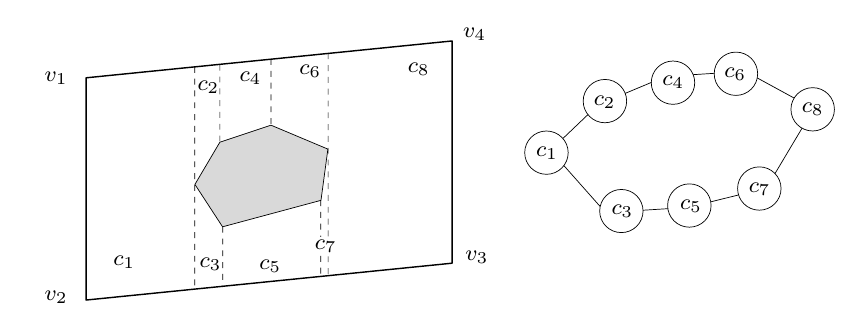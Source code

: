 
\definecolor{cD9D9D9}{RGB}{217,217,217}
\footnotesize

\def \globalscale {1.0}
\begin{tikzpicture}[y=0.80pt, x=0.80pt, yscale=-\globalscale, xscale=\globalscale, inner sep=0pt, outer sep=0pt]
\path[draw=black,line join=round,line width=0.512pt] (18.658,24.955) -- (183.987,8.307) -- (183.987,108.687) -- (18.658,125.334) -- (18.658,24.955) -- cycle;




\path[draw=black,fill=cD9D9D9,line join=round,line width=0.256pt] (67.836,73.095) -- (79.101,54.031) -- (102.188,46.346) -- (127.894,57.156) -- (124.775,80.292) -- (80.321,92.251) -- (67.836,73.095) -- cycle;



\path[cm={{1.0,0.0,0.0,1.0,(0.0,28.0)}}] (0.0,0.0) node[above right] () {$v_1$};



\path[cm={{1.0,0.0,0.0,1.0,(0.0,127.0)}}] (0.0,0.0) node[above right] () {$v_2$};



\path[cm={{1.0,0.0,0.0,1.0,(189.0,8.0)}}] (0.0,0.0) node[above right] () {$v_4$};



\path[cm={{1.0,0.0,0.0,1.0,(190.0,109.0)}}] (0.0,0.0) node[above right] () {$v_3$};



\path[fill=black,line join=round,line width=0.256pt] (67.951,25.348) -- (67.951,28.015) -- (67.631,28.015) -- (67.631,25.348) -- (67.951,25.348) -- cycle(67.951,30.682) -- (67.951,33.348) -- (67.631,33.348) -- (67.631,30.682) -- (67.951,30.682) -- cycle(67.951,36.015) -- (67.951,38.682) -- (67.631,38.682) -- (67.631,36.015) -- (67.951,36.015) -- cycle(67.951,41.348) -- (67.951,44.015) -- (67.631,44.015) -- (67.631,41.348) -- (67.951,41.348) -- cycle(67.951,46.682) -- (67.951,49.348) -- (67.631,49.348) -- (67.631,46.682) -- (67.951,46.682) -- cycle(67.951,52.015) -- (67.951,54.682) -- (67.631,54.682) -- (67.631,52.015) -- (67.951,52.015) -- cycle(67.951,57.348) -- (67.951,60.015) -- (67.631,60.015) -- (67.631,57.348) -- (67.951,57.348) -- cycle(67.951,62.682) -- (67.951,65.348) -- (67.631,65.348) -- (67.631,62.682) -- (67.951,62.682) -- cycle(67.951,68.015) -- (67.951,70.682) -- (67.631,70.682) -- (67.631,68.015) -- (67.951,68.015) -- cycle(67.951,73.348) -- (67.951,76.015) -- (67.631,76.015) -- (67.631,73.348) -- (67.951,73.348) -- cycle(67.951,78.682) -- (67.951,81.348) -- (67.631,81.348) -- (67.631,78.682) -- (67.951,78.682) -- cycle(67.951,84.015) -- (67.951,86.682) -- (67.631,86.682) -- (67.631,84.015) -- (67.951,84.015) -- cycle(67.951,89.348) -- (67.951,92.015) -- (67.631,92.015) -- (67.631,89.348) -- (67.951,89.348) -- cycle(67.951,94.682) -- (67.951,97.348) -- (67.631,97.348) -- (67.631,94.682) -- (67.951,94.682) -- cycle(67.951,100.015) -- (67.951,102.682) -- (67.631,102.682) -- (67.631,100.015) -- (67.951,100.015) -- cycle(67.951,105.348) -- (67.951,108.015) -- (67.631,108.015) -- (67.631,105.348) -- (67.951,105.348) -- cycle(67.951,110.682) -- (67.951,113.348) -- (67.631,113.348) -- (67.631,110.682) -- (67.951,110.682) -- cycle(67.951,116.015) -- (67.951,118.682) -- (67.631,118.682) -- (67.631,116.015) -- (67.951,116.015) -- cycle(67.951,20.015) -- (67.951,22.682) -- (67.631,22.682) -- (67.631,20.015) -- (67.951,20.015) -- cycle;

\path[fill=black,line join=round,line width=0.256pt] (128.157,19.215) -- (128.157,21.882) -- (127.837,21.882) -- (127.837,19.215) -- (128.157,19.215) -- cycle(128.157,24.548) -- (128.157,27.215) -- (127.837,27.215) -- (127.837,24.548) -- (128.157,24.548) -- cycle(128.157,29.882) -- (128.157,32.548) -- (127.837,32.548) -- (127.837,29.882) -- (128.157,29.882) -- cycle(128.157,35.215) -- (128.157,37.882) -- (127.837,37.882) -- (127.837,35.215) -- (128.157,35.215) -- cycle(128.157,40.548) -- (128.157,43.215) -- (127.837,43.215) -- (127.837,40.548) -- (128.157,40.548) -- cycle(128.157,45.882) -- (128.157,48.548) -- (127.837,48.548) -- (127.837,45.882) -- (128.157,45.882) -- cycle(128.157,51.215) -- (128.157,53.882) -- (127.837,53.882) -- (127.837,51.215) -- (128.157,51.215) -- cycle(128.157,56.548) -- (128.157,59.215) -- (127.837,59.215) -- (127.837,56.548) -- (128.157,56.548) -- cycle(128.157,61.882) -- (128.157,64.548) -- (127.837,64.548) -- (127.837,61.882) -- (128.157,61.882) -- cycle(128.157,67.215) -- (128.157,69.882) -- (127.837,69.882) -- (127.837,67.215) -- (128.157,67.215) -- cycle(128.157,72.548) -- (128.157,75.215) -- (127.837,75.215) -- (127.837,72.548) -- (128.157,72.548) -- cycle(128.157,77.882) -- (128.157,80.548) -- (127.837,80.548) -- (127.837,77.882) -- (128.157,77.882) -- cycle(128.157,83.215) -- (128.157,85.882) -- (127.837,85.882) -- (127.837,83.215) -- (128.157,83.215) -- cycle(128.157,88.548) -- (128.157,91.215) -- (127.837,91.215) -- (127.837,88.548) -- (128.157,88.548) -- cycle(128.157,93.882) -- (128.157,96.548) -- (127.837,96.548) -- (127.837,93.882) -- (128.157,93.882) -- cycle(128.157,13.882) -- (128.157,16.548) -- (127.837,16.548) -- (127.837,13.882) -- (128.157,13.882) -- cycle;



\path[fill=black,line join=round,line width=0.256pt] (128.157,110.916) -- (128.157,113.583) -- (127.837,113.583) -- (127.837,110.916) -- (128.157,110.916) -- cycle(128.157,105.583) -- (128.157,108.249) -- (127.837,108.249) -- (127.837,105.583) -- (128.157,105.583) -- cycle;



\path[draw=black,line join=round,line width=0.256pt] (283.774,27.149) ellipse (0.276cm and 0.275cm);



\path[cm={{1.0,0.0,0.0,1.0,(279.0,30.0)}}] (0.0,0.0) node[above right] () {$c_4$};



\path[cm={{1.0,0.0,0.0,1.0,(31.0,111.0)}}] (0.0,0.0) node[above right] () {$c_1$};



\path[cm={{1.0,0.0,0.0,1.0,(69.0,32.0)}}] (0.0,0.0) node[above right] () {$c_2$};



\path[cm={{1.0,0.0,0.0,1.0,(164.0,24.0)}}] (0.0,0.0) node[above right] () {$c_8$};



\path[cm={{1.0,0.0,0.0,1.0,(70.0,112.0)}}] (0.0,0.0) node[above right] () {$c_3$};



\path[draw=black,line join=round,line width=0.256pt] (226.615,58.76) ellipse (0.276cm and 0.275cm);



\path[cm={{1.0,0.0,0.0,1.0,(222.0,62.0)}}] (0.0,0.0) node[above right] () {$c_1$};



\path[draw=black,line join=round,line width=0.256pt] (260.452,75.384) .. controls (265.859,75.384) and (270.243,79.745) .. (270.243,85.125) .. controls (270.243,90.506) and (265.859,94.867) .. (260.452,94.867) .. controls (255.044,94.867) and (250.66,90.506) .. (250.66,85.125) .. controls (250.66,79.745) and (255.044,75.384) .. (260.452,75.384) -- cycle;



\path[cm={{1.0,0.0,0.0,1.0,(256.0,88.0)}}] (0.0,0.0) node[above right] () {$c_3$};



\path[draw=black,line join=round,line width=0.256pt] (253.024,35.47) ellipse (0.276cm and 0.275cm);



\path[cm={{1.0,0.0,0.0,1.0,(248.0,39.0)}}] (0.0,0.0) node[above right] () {$c_2$};



\path[draw=black,line join=round,line width=0.256pt] (234.571,64.69) -- (250.81,82.999);



\path[draw=black,line join=round,line width=0.256pt] (234.091,52.318) -- (245.426,41.506);



\path[draw=black,line join=round,line width=0.256pt] (262.105,32.014) -- (274.052,27.019);



\path[fill=black,line join=round,line width=0.256pt] (79.259,24.38) -- (79.259,27.046) -- (78.939,27.046) -- (78.939,24.38) -- (79.259,24.38) -- cycle(79.259,29.713) -- (79.259,32.38) -- (78.939,32.38) -- (78.939,29.713) -- (79.259,29.713) -- cycle(79.259,35.046) -- (79.259,37.713) -- (78.939,37.713) -- (78.939,35.046) -- (79.259,35.046) -- cycle(79.259,40.38) -- (79.26,43.046) -- (78.939,43.046) -- (78.939,40.38) -- (79.259,40.38) -- cycle(79.26,45.713) -- (79.26,48.38) -- (78.939,48.38) -- (78.939,45.713) -- (79.26,45.713) -- cycle(79.26,51.046) -- (79.26,53.713) -- (78.939,53.713) -- (78.939,51.046) -- (79.26,51.046) -- cycle(79.259,19.046) -- (79.259,21.713) -- (78.939,21.713) -- (78.939,19.046) -- (79.259,19.046) -- cycle;



\path[fill=black,line join=round,line width=0.256pt] (102.366,21.809) -- (102.366,24.476) -- (102.046,24.476) -- (102.046,21.809) -- (102.366,21.809) -- cycle(102.366,27.142) -- (102.366,29.809) -- (102.046,29.809) -- (102.046,27.142) -- (102.366,27.142) -- cycle(102.366,32.476) -- (102.366,35.142) -- (102.046,35.142) -- (102.046,32.476) -- (102.366,32.476) -- cycle(102.366,37.809) -- (102.366,40.476) -- (102.046,40.476) -- (102.046,37.809) -- (102.366,37.809) -- cycle(102.366,43.142) -- (102.366,45.809) -- (102.046,45.809) -- (102.046,43.142) -- (102.366,43.142) -- cycle(102.366,16.476) -- (102.366,19.142) -- (102.046,19.142) -- (102.046,16.476) -- (102.366,16.476) -- cycle;



\path[fill=black,line join=round,line width=0.256pt] (80.52,97.534) -- (80.52,100.201) -- (80.2,100.201) -- (80.2,97.534) -- (80.52,97.534) -- cycle(80.52,102.867) -- (80.52,105.534) -- (80.2,105.534) -- (80.2,102.867) -- (80.52,102.867) -- cycle(80.52,108.201) -- (80.52,110.867) -- (80.2,110.867) -- (80.2,108.201) -- (80.52,108.201) -- cycle(80.52,113.534) -- (80.52,116.201) -- (80.2,116.201) -- (80.2,113.534) -- (80.52,113.534) -- cycle(80.52,118.867) -- (80.52,119.283) -- (80.2,119.283) -- (80.2,118.867) -- (80.52,118.867) -- cycle(80.52,92.201) -- (80.52,94.867) -- (80.2,94.867) -- (80.2,92.201) -- (80.52,92.201) -- cycle;



\path[fill=black,line join=round,line width=0.256pt] (124.863,85.528) -- (124.863,88.195) -- (124.543,88.195) -- (124.543,85.528) -- (124.863,85.528) -- cycle(124.863,90.862) -- (124.863,93.528) -- (124.543,93.528) -- (124.543,90.862) -- (124.863,90.862) -- cycle(124.863,96.195) -- (124.863,96.743) -- (124.543,96.743) -- (124.543,96.195) -- (124.863,96.195) -- cycle(124.863,80.195) -- (124.863,82.862) -- (124.543,82.862) -- (124.543,80.195) -- (124.863,80.195) -- cycle;



\path[fill=black,line join=round,line width=0.256pt] (124.863,110.716) -- (124.863,113.383) -- (124.543,113.383) -- (124.543,110.716) -- (124.863,110.716) -- cycle(124.863,105.383) -- (124.863,108.049) -- (124.543,108.049) -- (124.543,105.383) -- (124.863,105.383) -- cycle;



\path[cm={{1.0,0.0,0.0,1.0,(88.0,28.0)}}] (0.0,0.0) node[above right] () {$c_4$};



\path[cm={{1.0,0.0,0.0,1.0,(115.0,25.0)}}] (0.0,0.0) node[above right] () {$c_6$};



\path[cm={{1.0,0.0,0.0,1.0,(97.0,113.0)}}] (0.0,0.0) node[above right] () {$c_5$};



\path[cm={{1.0,0.0,0.0,1.0,(122.0,104.0)}}] (0.0,0.0) node[above right] () {$c_7$};



\path[draw=black,line join=round,line width=0.256pt] (291.161,82.64) ellipse (0.276cm and 0.275cm);



\path[cm={{1.0,0.0,0.0,1.0,(287.0,86.0)}}] (0.0,0.0) node[above right] () {$c_5$};



\path[draw=black,line join=round,line width=0.256pt] (312.201,23.12) ellipse (0.276cm and 0.275cm);



\path[cm={{1.0,0.0,0.0,1.0,(307.0,26.0)}}] (0.0,0.0) node[above right] () {$c_6$};



\path[draw=black,line join=round,line width=0.256pt] (322.761,74.96) ellipse (0.276cm and 0.275cm);



\path[cm={{1.0,0.0,0.0,1.0,(318.0,78.0)}}] (0.0,0.0) node[above right] () {$c_7$};



\path[draw=black,line join=round,line width=0.256pt] (346.868,39.186) ellipse (0.276cm and 0.275cm);



\path[cm={{1.0,0.0,0.0,1.0,(342.0,42.0)}}] (0.0,0.0) node[above right] () {$c_8$};



\path[draw=black,line join=round,line width=0.256pt] (270.276,84.759) -- (281.45,84.065);



\path[draw=black,line join=round,line width=0.256pt] (300.888,80.947) -- (313.422,77.854);



\path[draw=black,line join=round,line width=0.256pt] (329.848,68.2) -- (342.115,47.614);



\path[draw=black,line join=round,line width=0.256pt] (321.715,24.95) -- (338.435,34.07);



\path[draw=black,line join=round,line width=0.256pt] (302.505,22.917) -- (292.885,23.53);




\end{tikzpicture}

